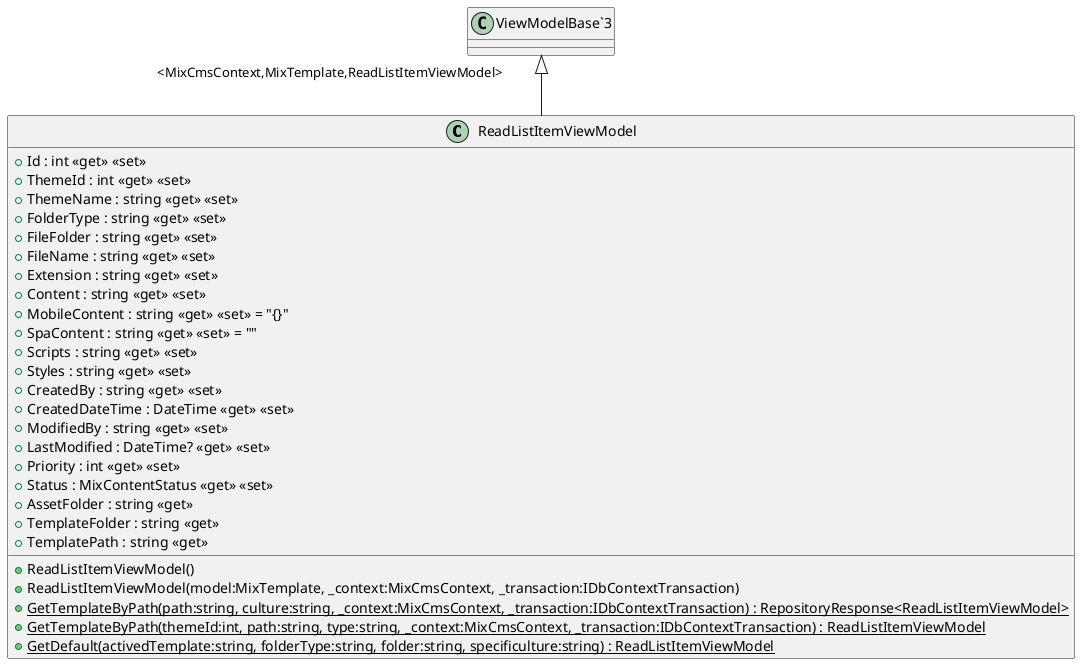 @startuml
class ReadListItemViewModel {
    + Id : int <<get>> <<set>>
    + ThemeId : int <<get>> <<set>>
    + ThemeName : string <<get>> <<set>>
    + FolderType : string <<get>> <<set>>
    + FileFolder : string <<get>> <<set>>
    + FileName : string <<get>> <<set>>
    + Extension : string <<get>> <<set>>
    + Content : string <<get>> <<set>>
    + MobileContent : string <<get>> <<set>> = "{}"
    + SpaContent : string <<get>> <<set>> = ""
    + Scripts : string <<get>> <<set>>
    + Styles : string <<get>> <<set>>
    + CreatedBy : string <<get>> <<set>>
    + CreatedDateTime : DateTime <<get>> <<set>>
    + ModifiedBy : string <<get>> <<set>>
    + LastModified : DateTime? <<get>> <<set>>
    + Priority : int <<get>> <<set>>
    + Status : MixContentStatus <<get>> <<set>>
    + AssetFolder : string <<get>>
    + TemplateFolder : string <<get>>
    + TemplatePath : string <<get>>
    + ReadListItemViewModel()
    + ReadListItemViewModel(model:MixTemplate, _context:MixCmsContext, _transaction:IDbContextTransaction)
    + {static} GetTemplateByPath(path:string, culture:string, _context:MixCmsContext, _transaction:IDbContextTransaction) : RepositoryResponse<ReadListItemViewModel>
    + {static} GetTemplateByPath(themeId:int, path:string, type:string, _context:MixCmsContext, _transaction:IDbContextTransaction) : ReadListItemViewModel
    + {static} GetDefault(activedTemplate:string, folderType:string, folder:string, specificulture:string) : ReadListItemViewModel
}
"ViewModelBase`3" "<MixCmsContext,MixTemplate,ReadListItemViewModel>" <|-- ReadListItemViewModel
@enduml
